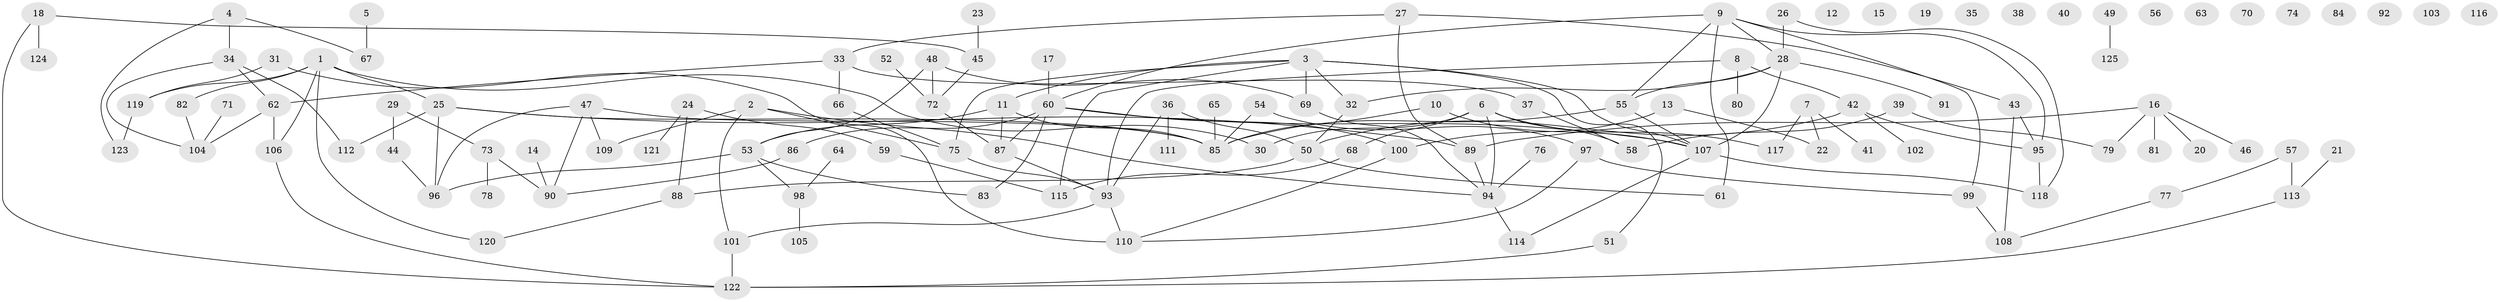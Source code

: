 // Generated by graph-tools (version 1.1) at 2025/25/03/09/25 03:25:13]
// undirected, 125 vertices, 158 edges
graph export_dot {
graph [start="1"]
  node [color=gray90,style=filled];
  1;
  2;
  3;
  4;
  5;
  6;
  7;
  8;
  9;
  10;
  11;
  12;
  13;
  14;
  15;
  16;
  17;
  18;
  19;
  20;
  21;
  22;
  23;
  24;
  25;
  26;
  27;
  28;
  29;
  30;
  31;
  32;
  33;
  34;
  35;
  36;
  37;
  38;
  39;
  40;
  41;
  42;
  43;
  44;
  45;
  46;
  47;
  48;
  49;
  50;
  51;
  52;
  53;
  54;
  55;
  56;
  57;
  58;
  59;
  60;
  61;
  62;
  63;
  64;
  65;
  66;
  67;
  68;
  69;
  70;
  71;
  72;
  73;
  74;
  75;
  76;
  77;
  78;
  79;
  80;
  81;
  82;
  83;
  84;
  85;
  86;
  87;
  88;
  89;
  90;
  91;
  92;
  93;
  94;
  95;
  96;
  97;
  98;
  99;
  100;
  101;
  102;
  103;
  104;
  105;
  106;
  107;
  108;
  109;
  110;
  111;
  112;
  113;
  114;
  115;
  116;
  117;
  118;
  119;
  120;
  121;
  122;
  123;
  124;
  125;
  1 -- 25;
  1 -- 30;
  1 -- 82;
  1 -- 106;
  1 -- 119;
  1 -- 120;
  2 -- 75;
  2 -- 94;
  2 -- 101;
  2 -- 109;
  3 -- 11;
  3 -- 32;
  3 -- 51;
  3 -- 69;
  3 -- 75;
  3 -- 107;
  3 -- 115;
  4 -- 34;
  4 -- 67;
  4 -- 123;
  5 -- 67;
  6 -- 30;
  6 -- 58;
  6 -- 68;
  6 -- 94;
  6 -- 117;
  7 -- 22;
  7 -- 41;
  7 -- 117;
  8 -- 42;
  8 -- 80;
  8 -- 93;
  9 -- 28;
  9 -- 55;
  9 -- 60;
  9 -- 61;
  9 -- 95;
  9 -- 99;
  10 -- 85;
  10 -- 107;
  11 -- 53;
  11 -- 85;
  11 -- 87;
  13 -- 22;
  13 -- 100;
  14 -- 90;
  16 -- 20;
  16 -- 46;
  16 -- 79;
  16 -- 81;
  16 -- 89;
  17 -- 60;
  18 -- 45;
  18 -- 122;
  18 -- 124;
  21 -- 113;
  23 -- 45;
  24 -- 59;
  24 -- 88;
  24 -- 121;
  25 -- 85;
  25 -- 89;
  25 -- 96;
  25 -- 112;
  26 -- 28;
  26 -- 118;
  27 -- 33;
  27 -- 43;
  27 -- 89;
  28 -- 32;
  28 -- 55;
  28 -- 91;
  28 -- 107;
  29 -- 44;
  29 -- 73;
  31 -- 110;
  31 -- 119;
  32 -- 50;
  33 -- 37;
  33 -- 62;
  33 -- 66;
  34 -- 62;
  34 -- 104;
  34 -- 112;
  36 -- 50;
  36 -- 93;
  36 -- 111;
  37 -- 58;
  39 -- 58;
  39 -- 79;
  42 -- 50;
  42 -- 95;
  42 -- 102;
  43 -- 95;
  43 -- 108;
  44 -- 96;
  45 -- 72;
  47 -- 85;
  47 -- 90;
  47 -- 96;
  47 -- 109;
  48 -- 53;
  48 -- 69;
  48 -- 72;
  49 -- 125;
  50 -- 61;
  50 -- 88;
  51 -- 122;
  52 -- 72;
  53 -- 83;
  53 -- 96;
  53 -- 98;
  54 -- 85;
  54 -- 97;
  55 -- 85;
  55 -- 107;
  57 -- 77;
  57 -- 113;
  59 -- 115;
  60 -- 83;
  60 -- 86;
  60 -- 87;
  60 -- 100;
  60 -- 107;
  62 -- 104;
  62 -- 106;
  64 -- 98;
  65 -- 85;
  66 -- 75;
  68 -- 115;
  69 -- 94;
  71 -- 104;
  72 -- 87;
  73 -- 78;
  73 -- 90;
  75 -- 93;
  76 -- 94;
  77 -- 108;
  82 -- 104;
  86 -- 90;
  87 -- 93;
  88 -- 120;
  89 -- 94;
  93 -- 101;
  93 -- 110;
  94 -- 114;
  95 -- 118;
  97 -- 99;
  97 -- 110;
  98 -- 105;
  99 -- 108;
  100 -- 110;
  101 -- 122;
  106 -- 122;
  107 -- 114;
  107 -- 118;
  113 -- 122;
  119 -- 123;
}
